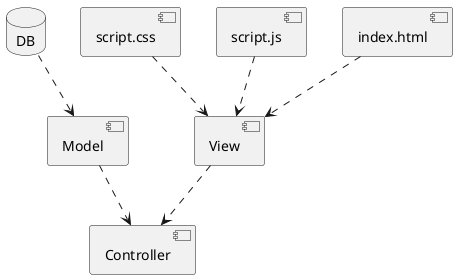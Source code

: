 @startuml
database DB
[script.css] ..> [View]
[script.js] ..> [View]
[index.html] ..> [View]
[View] ..> [Controller]
[Model] ..> [Controller]
DB ..> [Model]


@enduml

